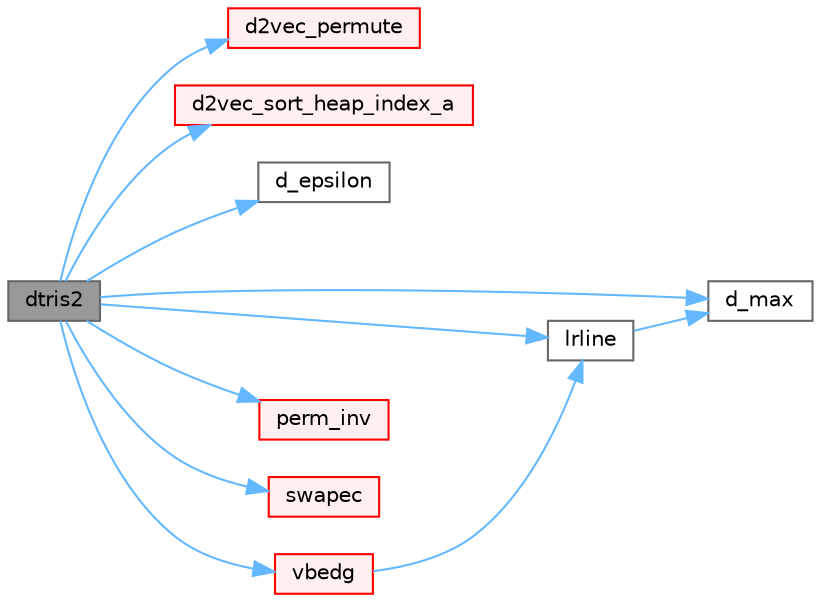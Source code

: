 digraph "dtris2"
{
 // LATEX_PDF_SIZE
  bgcolor="transparent";
  edge [fontname=Helvetica,fontsize=10,labelfontname=Helvetica,labelfontsize=10];
  node [fontname=Helvetica,fontsize=10,shape=box,height=0.2,width=0.4];
  rankdir="LR";
  Node1 [id="Node000001",label="dtris2",height=0.2,width=0.4,color="gray40", fillcolor="grey60", style="filled", fontcolor="black",tooltip=" "];
  Node1 -> Node2 [id="edge1_Node000001_Node000002",color="steelblue1",style="solid",tooltip=" "];
  Node2 [id="Node000002",label="d2vec_permute",height=0.2,width=0.4,color="red", fillcolor="#FFF0F0", style="filled",URL="$geompack_8C.html#a9bc37ec307ae322974e16f08cd449eb1",tooltip=" "];
  Node1 -> Node4 [id="edge2_Node000001_Node000004",color="steelblue1",style="solid",tooltip=" "];
  Node4 [id="Node000004",label="d2vec_sort_heap_index_a",height=0.2,width=0.4,color="red", fillcolor="#FFF0F0", style="filled",URL="$geompack_8C.html#ac741406021849d81587cdfd6b65b6fae",tooltip=" "];
  Node1 -> Node6 [id="edge3_Node000001_Node000006",color="steelblue1",style="solid",tooltip=" "];
  Node6 [id="Node000006",label="d_epsilon",height=0.2,width=0.4,color="grey40", fillcolor="white", style="filled",URL="$geompack_8C.html#adbb9227db329a95b79f56bc1bc599a36",tooltip=" "];
  Node1 -> Node7 [id="edge4_Node000001_Node000007",color="steelblue1",style="solid",tooltip=" "];
  Node7 [id="Node000007",label="d_max",height=0.2,width=0.4,color="grey40", fillcolor="white", style="filled",URL="$geompack_8C.html#ab9cd1be2b32c8f3033da3cdae42d8a08",tooltip=" "];
  Node1 -> Node8 [id="edge5_Node000001_Node000008",color="steelblue1",style="solid",tooltip=" "];
  Node8 [id="Node000008",label="lrline",height=0.2,width=0.4,color="grey40", fillcolor="white", style="filled",URL="$geompack_8C.html#a11552411107462b23641a61cc03058e2",tooltip=" "];
  Node8 -> Node7 [id="edge6_Node000008_Node000007",color="steelblue1",style="solid",tooltip=" "];
  Node1 -> Node9 [id="edge7_Node000001_Node000009",color="steelblue1",style="solid",tooltip=" "];
  Node9 [id="Node000009",label="perm_inv",height=0.2,width=0.4,color="red", fillcolor="#FFF0F0", style="filled",URL="$geompack_8C.html#a806c769e1274d27767caa6125ced8729",tooltip=" "];
  Node1 -> Node11 [id="edge8_Node000001_Node000011",color="steelblue1",style="solid",tooltip=" "];
  Node11 [id="Node000011",label="swapec",height=0.2,width=0.4,color="red", fillcolor="#FFF0F0", style="filled",URL="$geompack_8C.html#a8d9841a89931ae4f0e26f12076fbd241",tooltip=" "];
  Node1 -> Node19 [id="edge9_Node000001_Node000019",color="steelblue1",style="solid",tooltip=" "];
  Node19 [id="Node000019",label="vbedg",height=0.2,width=0.4,color="red", fillcolor="#FFF0F0", style="filled",URL="$geompack_8C.html#a485d6ec02b7cc5657f342cd65d3770c2",tooltip=" "];
  Node19 -> Node8 [id="edge10_Node000019_Node000008",color="steelblue1",style="solid",tooltip=" "];
}
